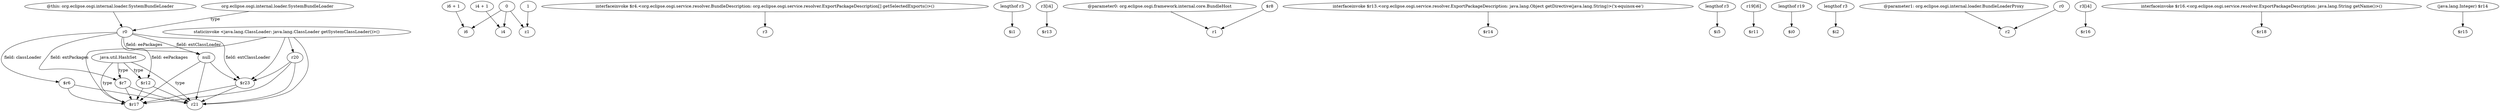 digraph g {
0[label="$r7"]
1[label="$r17"]
0->1[label=""]
2[label="0"]
3[label="i6"]
2->3[label=""]
4[label="$r12"]
4->1[label=""]
5[label="$r6"]
5->1[label=""]
6[label="staticinvoke <java.lang.ClassLoader: java.lang.ClassLoader getSystemClassLoader()>()"]
7[label="r21"]
6->7[label=""]
8[label="$r23"]
8->7[label=""]
9[label="interfaceinvoke $r4.<org.eclipse.osgi.service.resolver.BundleDescription: org.eclipse.osgi.service.resolver.ExportPackageDescription[] getSelectedExports()>()"]
10[label="r3"]
9->10[label=""]
11[label="lengthof r3"]
12[label="$i1"]
11->12[label=""]
13[label="r3[i4]"]
14[label="$r13"]
13->14[label=""]
15[label="@parameter0: org.eclipse.osgi.framework.internal.core.BundleHost"]
16[label="r1"]
15->16[label=""]
6->1[label=""]
17[label="r0"]
18[label="null"]
17->18[label="field: eePackages"]
17->5[label="field: classLoader"]
17->18[label="field: extClassLoader"]
18->7[label=""]
19[label="i6 + 1"]
19->3[label=""]
17->0[label="field: extPackages"]
20[label="interfaceinvoke $r13.<org.eclipse.osgi.service.resolver.ExportPackageDescription: java.lang.Object getDirective(java.lang.String)>('x-equinox-ee')"]
21[label="$r14"]
20->21[label=""]
22[label="r20"]
22->8[label=""]
0->7[label=""]
23[label="lengthof r3"]
24[label="$i5"]
23->24[label=""]
25[label="r19[i6]"]
26[label="$r11"]
25->26[label=""]
27[label="java.util.HashSet"]
27->1[label="type"]
18->8[label=""]
28[label="lengthof r19"]
29[label="$i0"]
28->29[label=""]
30[label="$r8"]
30->16[label=""]
31[label="@this: org.eclipse.osgi.internal.loader.SystemBundleLoader"]
31->17[label=""]
32[label="1"]
33[label="z1"]
32->33[label=""]
34[label="lengthof r3"]
35[label="$i2"]
34->35[label=""]
2->33[label=""]
36[label="@parameter1: org.eclipse.osgi.internal.loader.BundleLoaderProxy"]
37[label="r2"]
36->37[label=""]
38[label="r3[i4]"]
39[label="$r16"]
38->39[label=""]
22->7[label=""]
8->1[label=""]
22->1[label=""]
17->8[label="field: extClassLoader"]
27->0[label="type"]
17->4[label="field: eePackages"]
40[label="interfaceinvoke $r16.<org.eclipse.osgi.service.resolver.ExportPackageDescription: java.lang.String getName()>()"]
41[label="$r18"]
40->41[label=""]
27->7[label="type"]
4->7[label=""]
5->7[label=""]
27->4[label="type"]
42[label="org.eclipse.osgi.internal.loader.SystemBundleLoader"]
42->17[label="type"]
43[label="i4 + 1"]
44[label="i4"]
43->44[label=""]
45[label="(java.lang.Integer) $r14"]
46[label="$r15"]
45->46[label=""]
6->8[label=""]
2->44[label=""]
6->22[label=""]
47[label="r0"]
47->37[label=""]
18->1[label=""]
}